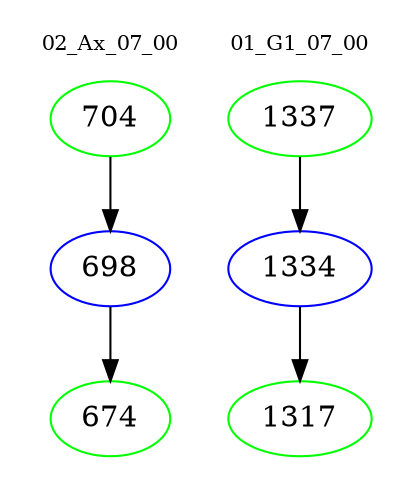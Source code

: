 digraph{
subgraph cluster_0 {
color = white
label = "02_Ax_07_00";
fontsize=10;
T0_704 [label="704", color="green"]
T0_704 -> T0_698 [color="black"]
T0_698 [label="698", color="blue"]
T0_698 -> T0_674 [color="black"]
T0_674 [label="674", color="green"]
}
subgraph cluster_1 {
color = white
label = "01_G1_07_00";
fontsize=10;
T1_1337 [label="1337", color="green"]
T1_1337 -> T1_1334 [color="black"]
T1_1334 [label="1334", color="blue"]
T1_1334 -> T1_1317 [color="black"]
T1_1317 [label="1317", color="green"]
}
}
